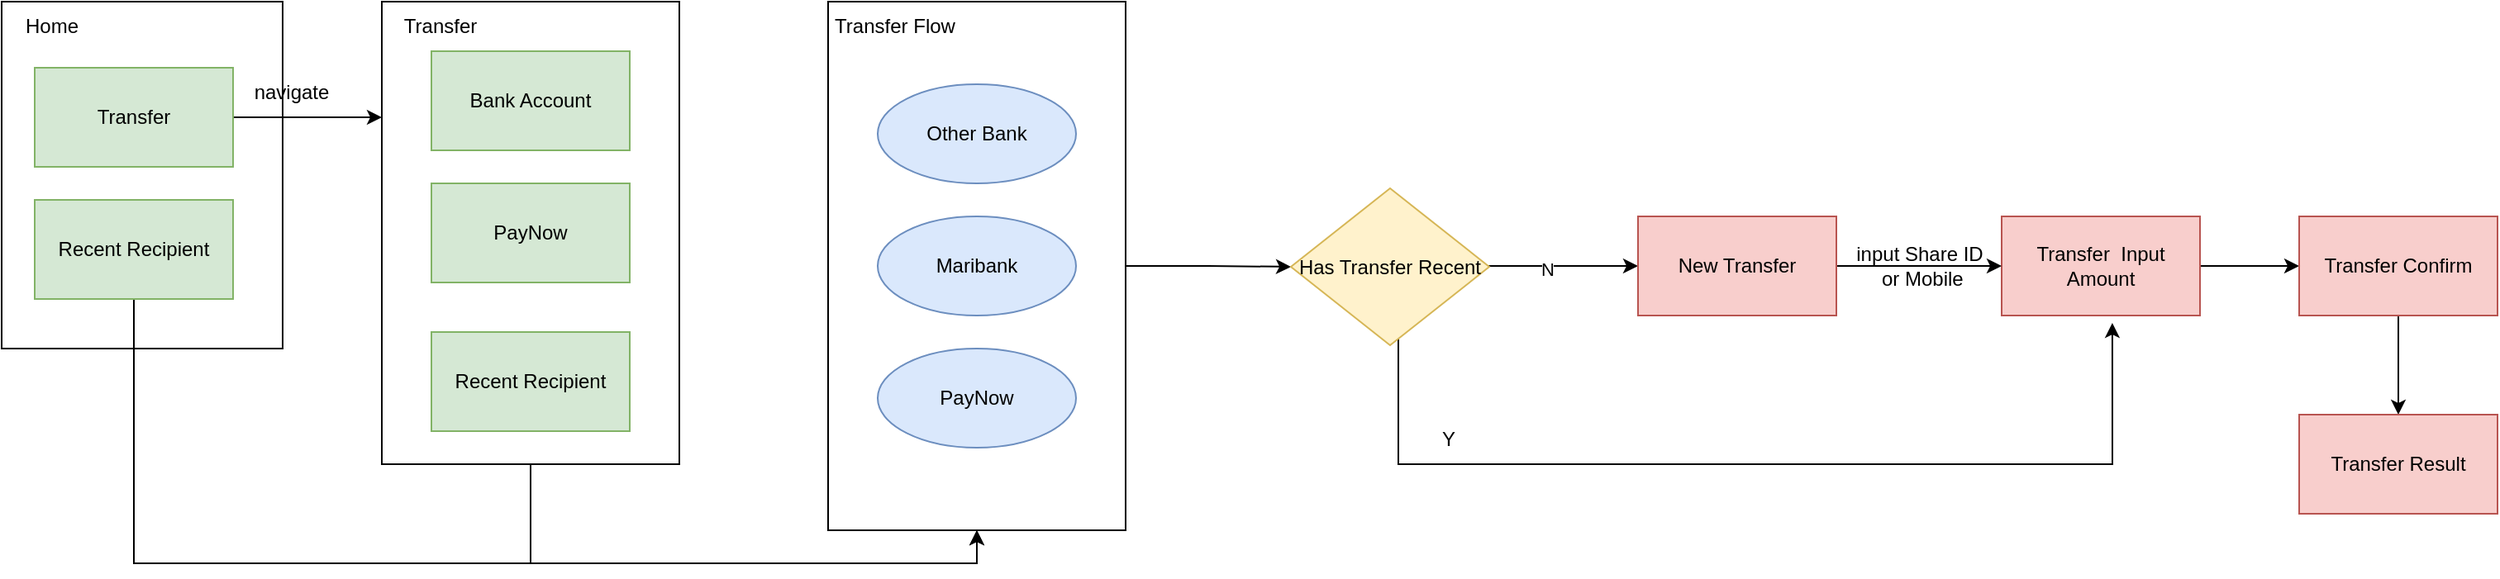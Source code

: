 <mxfile version="20.0.4" type="github">
  <diagram id="bX5sPl4p7DwddH2O-ysd" name="Page-1">
    <mxGraphModel dx="1234" dy="793" grid="1" gridSize="10" guides="1" tooltips="1" connect="1" arrows="1" fold="1" page="1" pageScale="1" pageWidth="827" pageHeight="1169" math="0" shadow="0">
      <root>
        <mxCell id="0" />
        <mxCell id="1" parent="0" />
        <mxCell id="ZQvtZ0A3CkWybkyIGqYU-2" value="" style="rounded=0;whiteSpace=wrap;html=1;" vertex="1" parent="1">
          <mxGeometry x="40" y="170" width="170" height="210" as="geometry" />
        </mxCell>
        <mxCell id="ZQvtZ0A3CkWybkyIGqYU-11" style="edgeStyle=orthogonalEdgeStyle;rounded=0;orthogonalLoop=1;jettySize=auto;html=1;entryX=0;entryY=0.25;entryDx=0;entryDy=0;" edge="1" parent="1" source="ZQvtZ0A3CkWybkyIGqYU-1" target="ZQvtZ0A3CkWybkyIGqYU-5">
          <mxGeometry relative="1" as="geometry" />
        </mxCell>
        <mxCell id="ZQvtZ0A3CkWybkyIGqYU-1" value="Transfer" style="rounded=0;whiteSpace=wrap;html=1;fillColor=#d5e8d4;strokeColor=#82b366;" vertex="1" parent="1">
          <mxGeometry x="60" y="210" width="120" height="60" as="geometry" />
        </mxCell>
        <mxCell id="ZQvtZ0A3CkWybkyIGqYU-3" value="Home" style="text;html=1;align=center;verticalAlign=middle;resizable=0;points=[];autosize=1;strokeColor=none;fillColor=none;" vertex="1" parent="1">
          <mxGeometry x="40" y="170" width="60" height="30" as="geometry" />
        </mxCell>
        <mxCell id="ZQvtZ0A3CkWybkyIGqYU-19" style="edgeStyle=orthogonalEdgeStyle;rounded=0;orthogonalLoop=1;jettySize=auto;html=1;entryX=0.5;entryY=1;entryDx=0;entryDy=0;" edge="1" parent="1" source="ZQvtZ0A3CkWybkyIGqYU-4" target="ZQvtZ0A3CkWybkyIGqYU-13">
          <mxGeometry relative="1" as="geometry">
            <Array as="points">
              <mxPoint x="120" y="510" />
              <mxPoint x="630" y="510" />
            </Array>
          </mxGeometry>
        </mxCell>
        <mxCell id="ZQvtZ0A3CkWybkyIGqYU-4" value="Recent Recipient" style="rounded=0;whiteSpace=wrap;html=1;fillColor=#d5e8d4;strokeColor=#82b366;" vertex="1" parent="1">
          <mxGeometry x="60" y="290" width="120" height="60" as="geometry" />
        </mxCell>
        <mxCell id="ZQvtZ0A3CkWybkyIGqYU-5" value="" style="rounded=0;whiteSpace=wrap;html=1;" vertex="1" parent="1">
          <mxGeometry x="270" y="170" width="180" height="280" as="geometry" />
        </mxCell>
        <mxCell id="ZQvtZ0A3CkWybkyIGqYU-6" value="Transfer" style="text;html=1;align=center;verticalAlign=middle;resizable=0;points=[];autosize=1;strokeColor=none;fillColor=none;" vertex="1" parent="1">
          <mxGeometry x="270" y="170" width="70" height="30" as="geometry" />
        </mxCell>
        <mxCell id="ZQvtZ0A3CkWybkyIGqYU-7" value="Bank Account" style="rounded=0;whiteSpace=wrap;html=1;fillColor=#d5e8d4;strokeColor=#82b366;" vertex="1" parent="1">
          <mxGeometry x="300" y="200" width="120" height="60" as="geometry" />
        </mxCell>
        <mxCell id="ZQvtZ0A3CkWybkyIGqYU-8" value="PayNow" style="rounded=0;whiteSpace=wrap;html=1;fillColor=#d5e8d4;strokeColor=#82b366;" vertex="1" parent="1">
          <mxGeometry x="300" y="280" width="120" height="60" as="geometry" />
        </mxCell>
        <mxCell id="ZQvtZ0A3CkWybkyIGqYU-20" style="edgeStyle=orthogonalEdgeStyle;rounded=0;orthogonalLoop=1;jettySize=auto;html=1;entryX=0.5;entryY=1;entryDx=0;entryDy=0;" edge="1" parent="1" target="ZQvtZ0A3CkWybkyIGqYU-13">
          <mxGeometry relative="1" as="geometry">
            <mxPoint x="360" y="450" as="sourcePoint" />
            <Array as="points">
              <mxPoint x="360" y="510" />
              <mxPoint x="630" y="510" />
            </Array>
          </mxGeometry>
        </mxCell>
        <mxCell id="ZQvtZ0A3CkWybkyIGqYU-10" value="Recent Recipient" style="rounded=0;whiteSpace=wrap;html=1;fillColor=#d5e8d4;strokeColor=#82b366;" vertex="1" parent="1">
          <mxGeometry x="300" y="370" width="120" height="60" as="geometry" />
        </mxCell>
        <mxCell id="ZQvtZ0A3CkWybkyIGqYU-12" value="navigate" style="text;html=1;align=center;verticalAlign=middle;resizable=0;points=[];autosize=1;strokeColor=none;fillColor=none;" vertex="1" parent="1">
          <mxGeometry x="180" y="210" width="70" height="30" as="geometry" />
        </mxCell>
        <mxCell id="ZQvtZ0A3CkWybkyIGqYU-23" style="edgeStyle=orthogonalEdgeStyle;rounded=0;orthogonalLoop=1;jettySize=auto;html=1;entryX=0;entryY=0.5;entryDx=0;entryDy=0;" edge="1" parent="1" source="ZQvtZ0A3CkWybkyIGqYU-13" target="ZQvtZ0A3CkWybkyIGqYU-24">
          <mxGeometry relative="1" as="geometry">
            <mxPoint x="810" y="330" as="targetPoint" />
          </mxGeometry>
        </mxCell>
        <mxCell id="ZQvtZ0A3CkWybkyIGqYU-13" value="" style="rounded=0;whiteSpace=wrap;html=1;" vertex="1" parent="1">
          <mxGeometry x="540" y="170" width="180" height="320" as="geometry" />
        </mxCell>
        <mxCell id="ZQvtZ0A3CkWybkyIGqYU-14" value="Transfer Flow" style="text;html=1;align=center;verticalAlign=middle;resizable=0;points=[];autosize=1;strokeColor=none;fillColor=none;" vertex="1" parent="1">
          <mxGeometry x="530" y="170" width="100" height="30" as="geometry" />
        </mxCell>
        <mxCell id="ZQvtZ0A3CkWybkyIGqYU-16" value="&lt;span style=&quot;&quot;&gt;Other Bank&lt;/span&gt;" style="ellipse;whiteSpace=wrap;html=1;fontFamily=Helvetica;fontSize=12;align=center;strokeColor=#6c8ebf;fillColor=#dae8fc;" vertex="1" parent="1">
          <mxGeometry x="570" y="220" width="120" height="60" as="geometry" />
        </mxCell>
        <mxCell id="ZQvtZ0A3CkWybkyIGqYU-17" value="&lt;span style=&quot;&quot;&gt;Maribank&lt;/span&gt;" style="ellipse;whiteSpace=wrap;html=1;fontFamily=Helvetica;fontSize=12;align=center;strokeColor=#6c8ebf;fillColor=#dae8fc;" vertex="1" parent="1">
          <mxGeometry x="570" y="300" width="120" height="60" as="geometry" />
        </mxCell>
        <mxCell id="ZQvtZ0A3CkWybkyIGqYU-18" value="&lt;span style=&quot;&quot;&gt;PayNow&lt;/span&gt;" style="ellipse;whiteSpace=wrap;html=1;fontFamily=Helvetica;fontSize=12;align=center;strokeColor=#6c8ebf;fillColor=#dae8fc;" vertex="1" parent="1">
          <mxGeometry x="570" y="380" width="120" height="60" as="geometry" />
        </mxCell>
        <mxCell id="ZQvtZ0A3CkWybkyIGqYU-26" style="edgeStyle=orthogonalEdgeStyle;rounded=0;orthogonalLoop=1;jettySize=auto;html=1;" edge="1" parent="1" source="ZQvtZ0A3CkWybkyIGqYU-24">
          <mxGeometry relative="1" as="geometry">
            <mxPoint x="1030" y="330" as="targetPoint" />
          </mxGeometry>
        </mxCell>
        <mxCell id="ZQvtZ0A3CkWybkyIGqYU-27" value="N" style="edgeLabel;html=1;align=center;verticalAlign=middle;resizable=0;points=[];" vertex="1" connectable="0" parent="ZQvtZ0A3CkWybkyIGqYU-26">
          <mxGeometry x="-0.229" y="-2" relative="1" as="geometry">
            <mxPoint as="offset" />
          </mxGeometry>
        </mxCell>
        <mxCell id="ZQvtZ0A3CkWybkyIGqYU-33" style="edgeStyle=orthogonalEdgeStyle;rounded=0;orthogonalLoop=1;jettySize=auto;html=1;entryX=0.558;entryY=1.075;entryDx=0;entryDy=0;entryPerimeter=0;" edge="1" parent="1" source="ZQvtZ0A3CkWybkyIGqYU-24" target="ZQvtZ0A3CkWybkyIGqYU-28">
          <mxGeometry relative="1" as="geometry">
            <Array as="points">
              <mxPoint x="885" y="450" />
              <mxPoint x="1317" y="450" />
            </Array>
          </mxGeometry>
        </mxCell>
        <mxCell id="ZQvtZ0A3CkWybkyIGqYU-24" value="Has Transfer Recent" style="rhombus;whiteSpace=wrap;html=1;fillColor=#fff2cc;strokeColor=#d6b656;" vertex="1" parent="1">
          <mxGeometry x="820" y="283" width="120" height="95" as="geometry" />
        </mxCell>
        <mxCell id="ZQvtZ0A3CkWybkyIGqYU-37" value="" style="edgeStyle=orthogonalEdgeStyle;rounded=0;orthogonalLoop=1;jettySize=auto;html=1;" edge="1" parent="1" source="ZQvtZ0A3CkWybkyIGqYU-28" target="ZQvtZ0A3CkWybkyIGqYU-35">
          <mxGeometry relative="1" as="geometry" />
        </mxCell>
        <mxCell id="ZQvtZ0A3CkWybkyIGqYU-28" value="Transfer&amp;nbsp; Input Amount" style="rounded=0;whiteSpace=wrap;html=1;fillColor=#f8cecc;strokeColor=#b85450;" vertex="1" parent="1">
          <mxGeometry x="1250" y="300" width="120" height="60" as="geometry" />
        </mxCell>
        <mxCell id="ZQvtZ0A3CkWybkyIGqYU-30" value="" style="edgeStyle=orthogonalEdgeStyle;rounded=0;orthogonalLoop=1;jettySize=auto;html=1;" edge="1" parent="1" source="ZQvtZ0A3CkWybkyIGqYU-29" target="ZQvtZ0A3CkWybkyIGqYU-28">
          <mxGeometry relative="1" as="geometry" />
        </mxCell>
        <mxCell id="ZQvtZ0A3CkWybkyIGqYU-29" value="New Transfer" style="rounded=0;whiteSpace=wrap;html=1;fillColor=#f8cecc;strokeColor=#b85450;" vertex="1" parent="1">
          <mxGeometry x="1030" y="300" width="120" height="60" as="geometry" />
        </mxCell>
        <mxCell id="ZQvtZ0A3CkWybkyIGqYU-31" value="input Share ID&lt;br&gt;&amp;nbsp;or Mobile" style="text;html=1;align=center;verticalAlign=middle;resizable=0;points=[];autosize=1;strokeColor=none;fillColor=none;" vertex="1" parent="1">
          <mxGeometry x="1150" y="310" width="100" height="40" as="geometry" />
        </mxCell>
        <mxCell id="ZQvtZ0A3CkWybkyIGqYU-34" value="Y" style="text;html=1;align=center;verticalAlign=middle;resizable=0;points=[];autosize=1;strokeColor=none;fillColor=none;" vertex="1" parent="1">
          <mxGeometry x="900" y="420" width="30" height="30" as="geometry" />
        </mxCell>
        <mxCell id="ZQvtZ0A3CkWybkyIGqYU-38" value="" style="edgeStyle=orthogonalEdgeStyle;rounded=0;orthogonalLoop=1;jettySize=auto;html=1;" edge="1" parent="1" source="ZQvtZ0A3CkWybkyIGqYU-35" target="ZQvtZ0A3CkWybkyIGqYU-36">
          <mxGeometry relative="1" as="geometry" />
        </mxCell>
        <mxCell id="ZQvtZ0A3CkWybkyIGqYU-35" value="Transfer Confirm" style="rounded=0;whiteSpace=wrap;html=1;fillColor=#f8cecc;strokeColor=#b85450;" vertex="1" parent="1">
          <mxGeometry x="1430" y="300" width="120" height="60" as="geometry" />
        </mxCell>
        <mxCell id="ZQvtZ0A3CkWybkyIGqYU-36" value="Transfer Result" style="rounded=0;whiteSpace=wrap;html=1;fillColor=#f8cecc;strokeColor=#b85450;" vertex="1" parent="1">
          <mxGeometry x="1430" y="420" width="120" height="60" as="geometry" />
        </mxCell>
      </root>
    </mxGraphModel>
  </diagram>
</mxfile>
